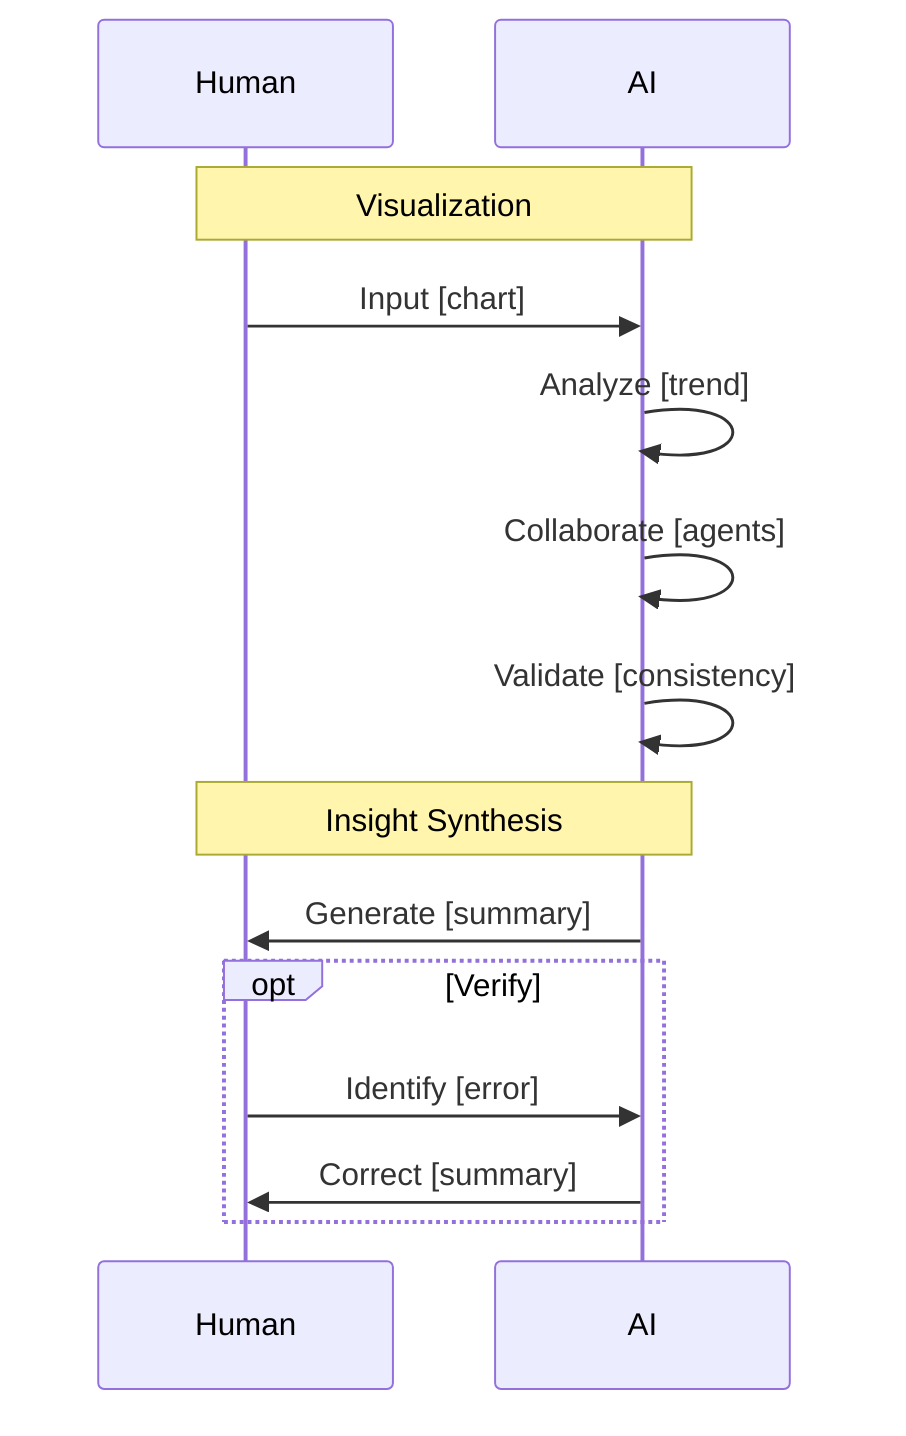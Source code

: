 sequenceDiagram
    participant H as Human
    participant A as AI

    note over H,A: Visualization
    H ->> A: Input [chart]
    A ->> A: Analyze [trend]
    A ->> A: Collaborate [agents]
    A ->> A: Validate [consistency]

    note over H,A: Insight Synthesis
    A ->> H: Generate [summary]
    opt Verify
        H ->> A: Identify [error]
        A ->> H: Correct [summary]
    end